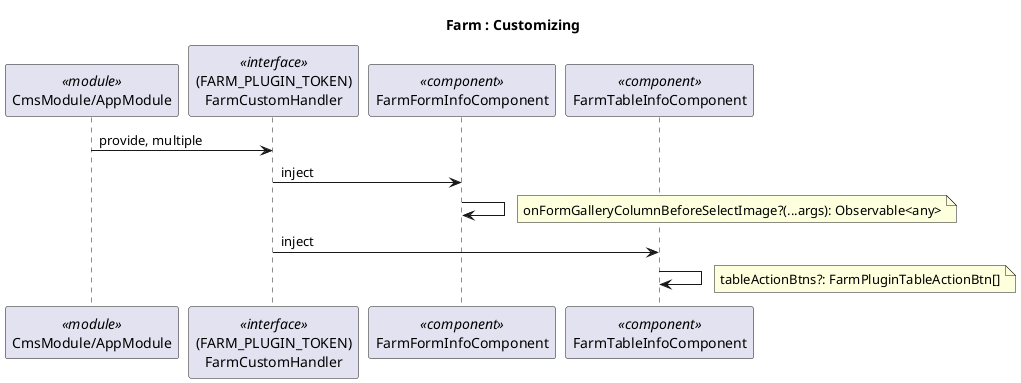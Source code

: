 @startuml

Title Farm : Customizing
participant "CmsModule/AppModule" as module << module >>
participant "(FARM_PLUGIN_TOKEN)\nFarmCustomHandler" as customHandler << interface >>
participant "FarmFormInfoComponent" as formInfo << component >>
participant "FarmTableInfoComponent" as tableInfo << component >>

module -> customHandler: provide, multiple

customHandler -> formInfo: inject
formInfo -> formInfo
note right: onFormGalleryColumnBeforeSelectImage?(...args): Observable<any>

customHandler -> tableInfo: inject
tableInfo -> tableInfo
note right: tableActionBtns?: FarmPluginTableActionBtn[]

@enduml